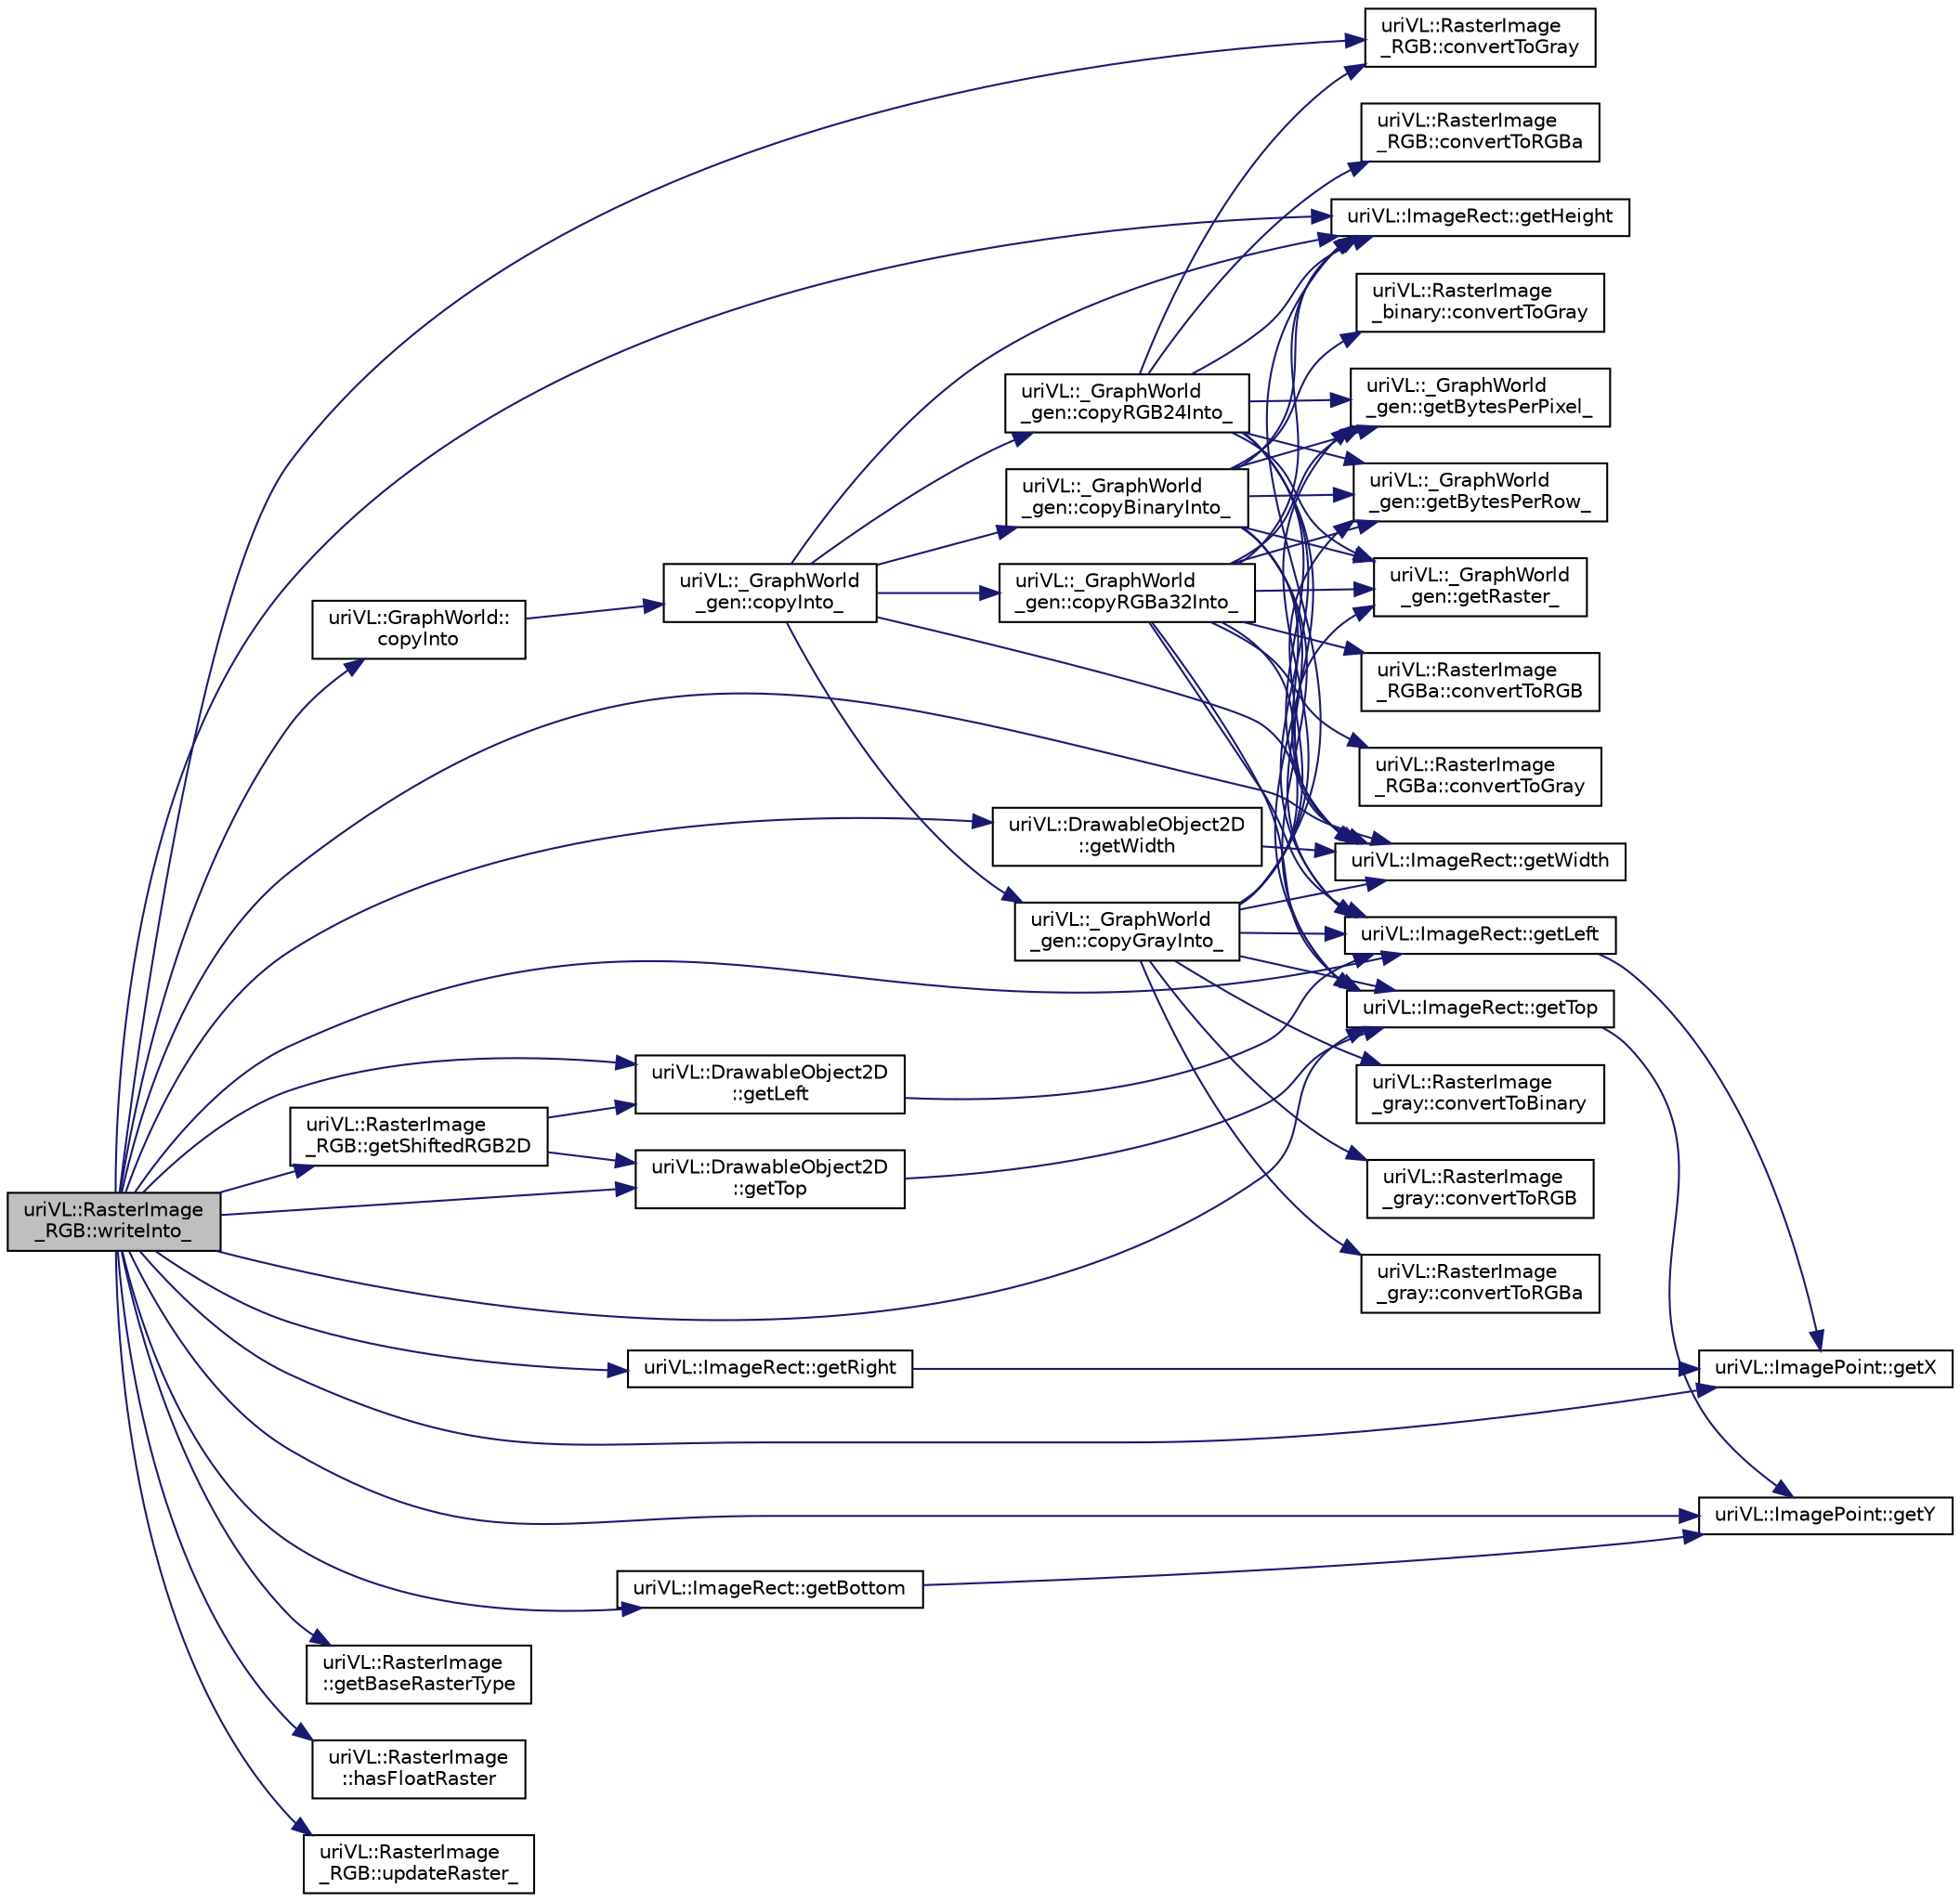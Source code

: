 digraph "uriVL::RasterImage_RGB::writeInto_"
{
  edge [fontname="Helvetica",fontsize="10",labelfontname="Helvetica",labelfontsize="10"];
  node [fontname="Helvetica",fontsize="10",shape=record];
  rankdir="LR";
  Node1 [label="uriVL::RasterImage\l_RGB::writeInto_",height=0.2,width=0.4,color="black", fillcolor="grey75", style="filled", fontcolor="black"];
  Node1 -> Node2 [color="midnightblue",fontsize="10",style="solid",fontname="Helvetica"];
  Node2 [label="uriVL::RasterImage\l_RGB::convertToGray",height=0.2,width=0.4,color="black", fillcolor="white", style="filled",URL="$classuriVL_1_1RasterImage__RGB.html#a96510a95cfe7c237c092557d3ba9bcb2",tooltip="Converts a 1D 24-bit RGB raster into a 1D gray-level raster. "];
  Node1 -> Node3 [color="midnightblue",fontsize="10",style="solid",fontname="Helvetica"];
  Node3 [label="uriVL::GraphWorld::\lcopyInto",height=0.2,width=0.4,color="black", fillcolor="white", style="filled",URL="$classuriVL_1_1GraphWorld.html#a91b9908199cd7627b63e0d2f596bcbbd"];
  Node3 -> Node4 [color="midnightblue",fontsize="10",style="solid",fontname="Helvetica"];
  Node4 [label="uriVL::_GraphWorld\l_gen::copyInto_",height=0.2,width=0.4,color="black", fillcolor="white", style="filled",URL="$classuriVL_1_1__GraphWorld__gen.html#ae2f13609cc4c36333b8bbccaccb4382a"];
  Node4 -> Node5 [color="midnightblue",fontsize="10",style="solid",fontname="Helvetica"];
  Node5 [label="uriVL::_GraphWorld\l_gen::copyBinaryInto_",height=0.2,width=0.4,color="black", fillcolor="white", style="filled",URL="$classuriVL_1_1__GraphWorld__gen.html#a0dd3dd6bd35d751df9a26b4edb87dcd3"];
  Node5 -> Node6 [color="midnightblue",fontsize="10",style="solid",fontname="Helvetica"];
  Node6 [label="uriVL::RasterImage\l_binary::convertToGray",height=0.2,width=0.4,color="black", fillcolor="white", style="filled",URL="$classuriVL_1_1RasterImage__binary.html#a1e4e6d1c5c3f4e9df9056b7aec4db078",tooltip="Converts (copies) a 1D gray-level raster into a 1D gray-level raster. "];
  Node5 -> Node7 [color="midnightblue",fontsize="10",style="solid",fontname="Helvetica"];
  Node7 [label="uriVL::_GraphWorld\l_gen::getBytesPerPixel_",height=0.2,width=0.4,color="black", fillcolor="white", style="filled",URL="$classuriVL_1_1__GraphWorld__gen.html#aa97cc69e46ac997147adbdc56733672f",tooltip="Returns the number of bytes per pixel. "];
  Node5 -> Node8 [color="midnightblue",fontsize="10",style="solid",fontname="Helvetica"];
  Node8 [label="uriVL::_GraphWorld\l_gen::getBytesPerRow_",height=0.2,width=0.4,color="black", fillcolor="white", style="filled",URL="$classuriVL_1_1__GraphWorld__gen.html#a8865547ed64e75dfafac471715288b4e",tooltip="Returns the number of bytes on each row of the _GraphWorld_gen. "];
  Node5 -> Node9 [color="midnightblue",fontsize="10",style="solid",fontname="Helvetica"];
  Node9 [label="uriVL::ImageRect::getHeight",height=0.2,width=0.4,color="black", fillcolor="white", style="filled",URL="$classuriVL_1_1ImageRect.html#aa757d85ab5d5230bc0ca53f5960e14f3",tooltip="Returns the height of the rectangle. "];
  Node5 -> Node10 [color="midnightblue",fontsize="10",style="solid",fontname="Helvetica"];
  Node10 [label="uriVL::ImageRect::getLeft",height=0.2,width=0.4,color="black", fillcolor="white", style="filled",URL="$classuriVL_1_1ImageRect.html#a38bd531df6bd6c4892bca1a690feda13",tooltip="Returns the minimum x coordinate of the rectangle. "];
  Node10 -> Node11 [color="midnightblue",fontsize="10",style="solid",fontname="Helvetica"];
  Node11 [label="uriVL::ImagePoint::getX",height=0.2,width=0.4,color="black", fillcolor="white", style="filled",URL="$classuriVL_1_1ImagePoint.html#a4845eb34e164c8dffd9b366cf61f3f5b",tooltip="Returns the point&#39;s x coordinate. "];
  Node5 -> Node12 [color="midnightblue",fontsize="10",style="solid",fontname="Helvetica"];
  Node12 [label="uriVL::_GraphWorld\l_gen::getRaster_",height=0.2,width=0.4,color="black", fillcolor="white", style="filled",URL="$classuriVL_1_1__GraphWorld__gen.html#a6f73902cf1f062f7d7f81bbf0b94521b",tooltip="Returns the base address of the Graphworld&#39;s raster (QuickDraw PixMap) "];
  Node5 -> Node13 [color="midnightblue",fontsize="10",style="solid",fontname="Helvetica"];
  Node13 [label="uriVL::ImageRect::getTop",height=0.2,width=0.4,color="black", fillcolor="white", style="filled",URL="$classuriVL_1_1ImageRect.html#a2715b0a7b291354fd839a95ece0e0aba",tooltip="Returns the minimum y coordinate of the rectangle. "];
  Node13 -> Node14 [color="midnightblue",fontsize="10",style="solid",fontname="Helvetica"];
  Node14 [label="uriVL::ImagePoint::getY",height=0.2,width=0.4,color="black", fillcolor="white", style="filled",URL="$classuriVL_1_1ImagePoint.html#a4edda1ad5b1f3b39db3ac200dfddf016",tooltip="Returns the point&#39;s y coordinate. "];
  Node5 -> Node15 [color="midnightblue",fontsize="10",style="solid",fontname="Helvetica"];
  Node15 [label="uriVL::ImageRect::getWidth",height=0.2,width=0.4,color="black", fillcolor="white", style="filled",URL="$classuriVL_1_1ImageRect.html#a1081dc6f638b33ebf30d0a43d51289ef",tooltip="Returns the width of the rectangle. "];
  Node4 -> Node16 [color="midnightblue",fontsize="10",style="solid",fontname="Helvetica"];
  Node16 [label="uriVL::_GraphWorld\l_gen::copyGrayInto_",height=0.2,width=0.4,color="black", fillcolor="white", style="filled",URL="$classuriVL_1_1__GraphWorld__gen.html#ae4003be8ca813be86b783b82ce56dec0"];
  Node16 -> Node17 [color="midnightblue",fontsize="10",style="solid",fontname="Helvetica"];
  Node17 [label="uriVL::RasterImage\l_gray::convertToBinary",height=0.2,width=0.4,color="black", fillcolor="white", style="filled",URL="$classuriVL_1_1RasterImage__gray.html#a37d8fae3c8bfd23a31594e30689e5ae5",tooltip="Converts a 1D gray-level raster into a 1D binary raster. "];
  Node16 -> Node18 [color="midnightblue",fontsize="10",style="solid",fontname="Helvetica"];
  Node18 [label="uriVL::RasterImage\l_gray::convertToRGB",height=0.2,width=0.4,color="black", fillcolor="white", style="filled",URL="$classuriVL_1_1RasterImage__gray.html#a74b04797ebc468b8e323a9d07bd1cbbc",tooltip="Converts a 1D gray-level raster into a 1D 24-bit rgb raster. "];
  Node16 -> Node19 [color="midnightblue",fontsize="10",style="solid",fontname="Helvetica"];
  Node19 [label="uriVL::RasterImage\l_gray::convertToRGBa",height=0.2,width=0.4,color="black", fillcolor="white", style="filled",URL="$classuriVL_1_1RasterImage__gray.html#a546aff17d5e511efdb972238617c2e82",tooltip="Converts a 1D gray-level raster into a 1D 32-bit rgba raster. "];
  Node16 -> Node7 [color="midnightblue",fontsize="10",style="solid",fontname="Helvetica"];
  Node16 -> Node8 [color="midnightblue",fontsize="10",style="solid",fontname="Helvetica"];
  Node16 -> Node9 [color="midnightblue",fontsize="10",style="solid",fontname="Helvetica"];
  Node16 -> Node10 [color="midnightblue",fontsize="10",style="solid",fontname="Helvetica"];
  Node16 -> Node12 [color="midnightblue",fontsize="10",style="solid",fontname="Helvetica"];
  Node16 -> Node13 [color="midnightblue",fontsize="10",style="solid",fontname="Helvetica"];
  Node16 -> Node15 [color="midnightblue",fontsize="10",style="solid",fontname="Helvetica"];
  Node4 -> Node20 [color="midnightblue",fontsize="10",style="solid",fontname="Helvetica"];
  Node20 [label="uriVL::_GraphWorld\l_gen::copyRGB24Into_",height=0.2,width=0.4,color="black", fillcolor="white", style="filled",URL="$classuriVL_1_1__GraphWorld__gen.html#a9b276b31e0c4092b43cc0751eb94d0c6"];
  Node20 -> Node2 [color="midnightblue",fontsize="10",style="solid",fontname="Helvetica"];
  Node20 -> Node21 [color="midnightblue",fontsize="10",style="solid",fontname="Helvetica"];
  Node21 [label="uriVL::RasterImage\l_RGB::convertToRGBa",height=0.2,width=0.4,color="black", fillcolor="white", style="filled",URL="$classuriVL_1_1RasterImage__RGB.html#a752da17570d1e708de5282f1b172c515",tooltip="Converts a 1D 24-bit RGB raster into a 1D 32-bit rgba raster. "];
  Node20 -> Node7 [color="midnightblue",fontsize="10",style="solid",fontname="Helvetica"];
  Node20 -> Node8 [color="midnightblue",fontsize="10",style="solid",fontname="Helvetica"];
  Node20 -> Node9 [color="midnightblue",fontsize="10",style="solid",fontname="Helvetica"];
  Node20 -> Node10 [color="midnightblue",fontsize="10",style="solid",fontname="Helvetica"];
  Node20 -> Node12 [color="midnightblue",fontsize="10",style="solid",fontname="Helvetica"];
  Node20 -> Node13 [color="midnightblue",fontsize="10",style="solid",fontname="Helvetica"];
  Node20 -> Node15 [color="midnightblue",fontsize="10",style="solid",fontname="Helvetica"];
  Node4 -> Node22 [color="midnightblue",fontsize="10",style="solid",fontname="Helvetica"];
  Node22 [label="uriVL::_GraphWorld\l_gen::copyRGBa32Into_",height=0.2,width=0.4,color="black", fillcolor="white", style="filled",URL="$classuriVL_1_1__GraphWorld__gen.html#acb48a73d847e5ed6006587e060d021f7"];
  Node22 -> Node23 [color="midnightblue",fontsize="10",style="solid",fontname="Helvetica"];
  Node23 [label="uriVL::RasterImage\l_RGBa::convertToGray",height=0.2,width=0.4,color="black", fillcolor="white", style="filled",URL="$classuriVL_1_1RasterImage__RGBa.html#a5d1f442f6e998d5fcc4ccbb759101794",tooltip="Converts a 1D RGBa32 raster into a 1D gray-level raster. "];
  Node22 -> Node24 [color="midnightblue",fontsize="10",style="solid",fontname="Helvetica"];
  Node24 [label="uriVL::RasterImage\l_RGBa::convertToRGB",height=0.2,width=0.4,color="black", fillcolor="white", style="filled",URL="$classuriVL_1_1RasterImage__RGBa.html#ad437ebd54bb2c1ae93f6fb43a8f9246b",tooltip="Converts a 1D RGBa32 raster into a 1D 24-bit rgb raster. "];
  Node22 -> Node7 [color="midnightblue",fontsize="10",style="solid",fontname="Helvetica"];
  Node22 -> Node8 [color="midnightblue",fontsize="10",style="solid",fontname="Helvetica"];
  Node22 -> Node9 [color="midnightblue",fontsize="10",style="solid",fontname="Helvetica"];
  Node22 -> Node10 [color="midnightblue",fontsize="10",style="solid",fontname="Helvetica"];
  Node22 -> Node12 [color="midnightblue",fontsize="10",style="solid",fontname="Helvetica"];
  Node22 -> Node13 [color="midnightblue",fontsize="10",style="solid",fontname="Helvetica"];
  Node22 -> Node15 [color="midnightblue",fontsize="10",style="solid",fontname="Helvetica"];
  Node4 -> Node9 [color="midnightblue",fontsize="10",style="solid",fontname="Helvetica"];
  Node4 -> Node15 [color="midnightblue",fontsize="10",style="solid",fontname="Helvetica"];
  Node1 -> Node25 [color="midnightblue",fontsize="10",style="solid",fontname="Helvetica"];
  Node25 [label="uriVL::RasterImage\l::getBaseRasterType",height=0.2,width=0.4,color="black", fillcolor="white", style="filled",URL="$classuriVL_1_1RasterImage.html#a68815937f6a787e4541a33b108198baf",tooltip="Returns the image&#39;s base raster type. "];
  Node1 -> Node26 [color="midnightblue",fontsize="10",style="solid",fontname="Helvetica"];
  Node26 [label="uriVL::ImageRect::getBottom",height=0.2,width=0.4,color="black", fillcolor="white", style="filled",URL="$classuriVL_1_1ImageRect.html#acb34c902550ecb25f7fa6ffb620aea71",tooltip="Returns the maximum y coordinate of the rectangle. "];
  Node26 -> Node14 [color="midnightblue",fontsize="10",style="solid",fontname="Helvetica"];
  Node1 -> Node9 [color="midnightblue",fontsize="10",style="solid",fontname="Helvetica"];
  Node1 -> Node10 [color="midnightblue",fontsize="10",style="solid",fontname="Helvetica"];
  Node1 -> Node27 [color="midnightblue",fontsize="10",style="solid",fontname="Helvetica"];
  Node27 [label="uriVL::DrawableObject2D\l::getLeft",height=0.2,width=0.4,color="black", fillcolor="white", style="filled",URL="$classuriVL_1_1DrawableObject2D.html#a9c92e6b3d3b0753514e677080c762ef0",tooltip="Returns the minimum x coordinate of the bounding rectangle. "];
  Node27 -> Node10 [color="midnightblue",fontsize="10",style="solid",fontname="Helvetica"];
  Node1 -> Node28 [color="midnightblue",fontsize="10",style="solid",fontname="Helvetica"];
  Node28 [label="uriVL::ImageRect::getRight",height=0.2,width=0.4,color="black", fillcolor="white", style="filled",URL="$classuriVL_1_1ImageRect.html#a89884bd1866a1b7ffb67d4cc1ec1a052",tooltip="Returns the maximum x coordinate of the rectangle. "];
  Node28 -> Node11 [color="midnightblue",fontsize="10",style="solid",fontname="Helvetica"];
  Node1 -> Node29 [color="midnightblue",fontsize="10",style="solid",fontname="Helvetica"];
  Node29 [label="uriVL::RasterImage\l_RGB::getShiftedRGB2D",height=0.2,width=0.4,color="black", fillcolor="white", style="filled",URL="$classuriVL_1_1RasterImage__RGB.html#a81629ecf6cfc2e64353a9704d42d7b07",tooltip="Returns the shifted 24-bit rgba base raster as a constant2D array. "];
  Node29 -> Node27 [color="midnightblue",fontsize="10",style="solid",fontname="Helvetica"];
  Node29 -> Node30 [color="midnightblue",fontsize="10",style="solid",fontname="Helvetica"];
  Node30 [label="uriVL::DrawableObject2D\l::getTop",height=0.2,width=0.4,color="black", fillcolor="white", style="filled",URL="$classuriVL_1_1DrawableObject2D.html#a01508a3886015ab55449c46989af2277",tooltip="Returns the minimum y coordinate of the bounding rectangle. "];
  Node30 -> Node13 [color="midnightblue",fontsize="10",style="solid",fontname="Helvetica"];
  Node1 -> Node13 [color="midnightblue",fontsize="10",style="solid",fontname="Helvetica"];
  Node1 -> Node30 [color="midnightblue",fontsize="10",style="solid",fontname="Helvetica"];
  Node1 -> Node15 [color="midnightblue",fontsize="10",style="solid",fontname="Helvetica"];
  Node1 -> Node31 [color="midnightblue",fontsize="10",style="solid",fontname="Helvetica"];
  Node31 [label="uriVL::DrawableObject2D\l::getWidth",height=0.2,width=0.4,color="black", fillcolor="white", style="filled",URL="$classuriVL_1_1DrawableObject2D.html#a01127dbd10a99cdbb7596e48539068c9",tooltip="Returns the number of columns for the image. "];
  Node31 -> Node15 [color="midnightblue",fontsize="10",style="solid",fontname="Helvetica"];
  Node1 -> Node11 [color="midnightblue",fontsize="10",style="solid",fontname="Helvetica"];
  Node1 -> Node14 [color="midnightblue",fontsize="10",style="solid",fontname="Helvetica"];
  Node1 -> Node32 [color="midnightblue",fontsize="10",style="solid",fontname="Helvetica"];
  Node32 [label="uriVL::RasterImage\l::hasFloatRaster",height=0.2,width=0.4,color="black", fillcolor="white", style="filled",URL="$classuriVL_1_1RasterImage.html#a406019c6e34b2e8c3d81a72769723d98",tooltip="Indicates whether or not the raster image stores a float raster (eg this would be true for a Raster_I..."];
  Node1 -> Node33 [color="midnightblue",fontsize="10",style="solid",fontname="Helvetica"];
  Node33 [label="uriVL::RasterImage\l_RGB::updateRaster_",height=0.2,width=0.4,color="black", fillcolor="white", style="filled",URL="$classuriVL_1_1RasterImage__RGB.html#abbeae2a3243ca550ccb6e56f35901c9a",tooltip="Forces an update of the base rgb raster if it is not the reference raster. "];
}
